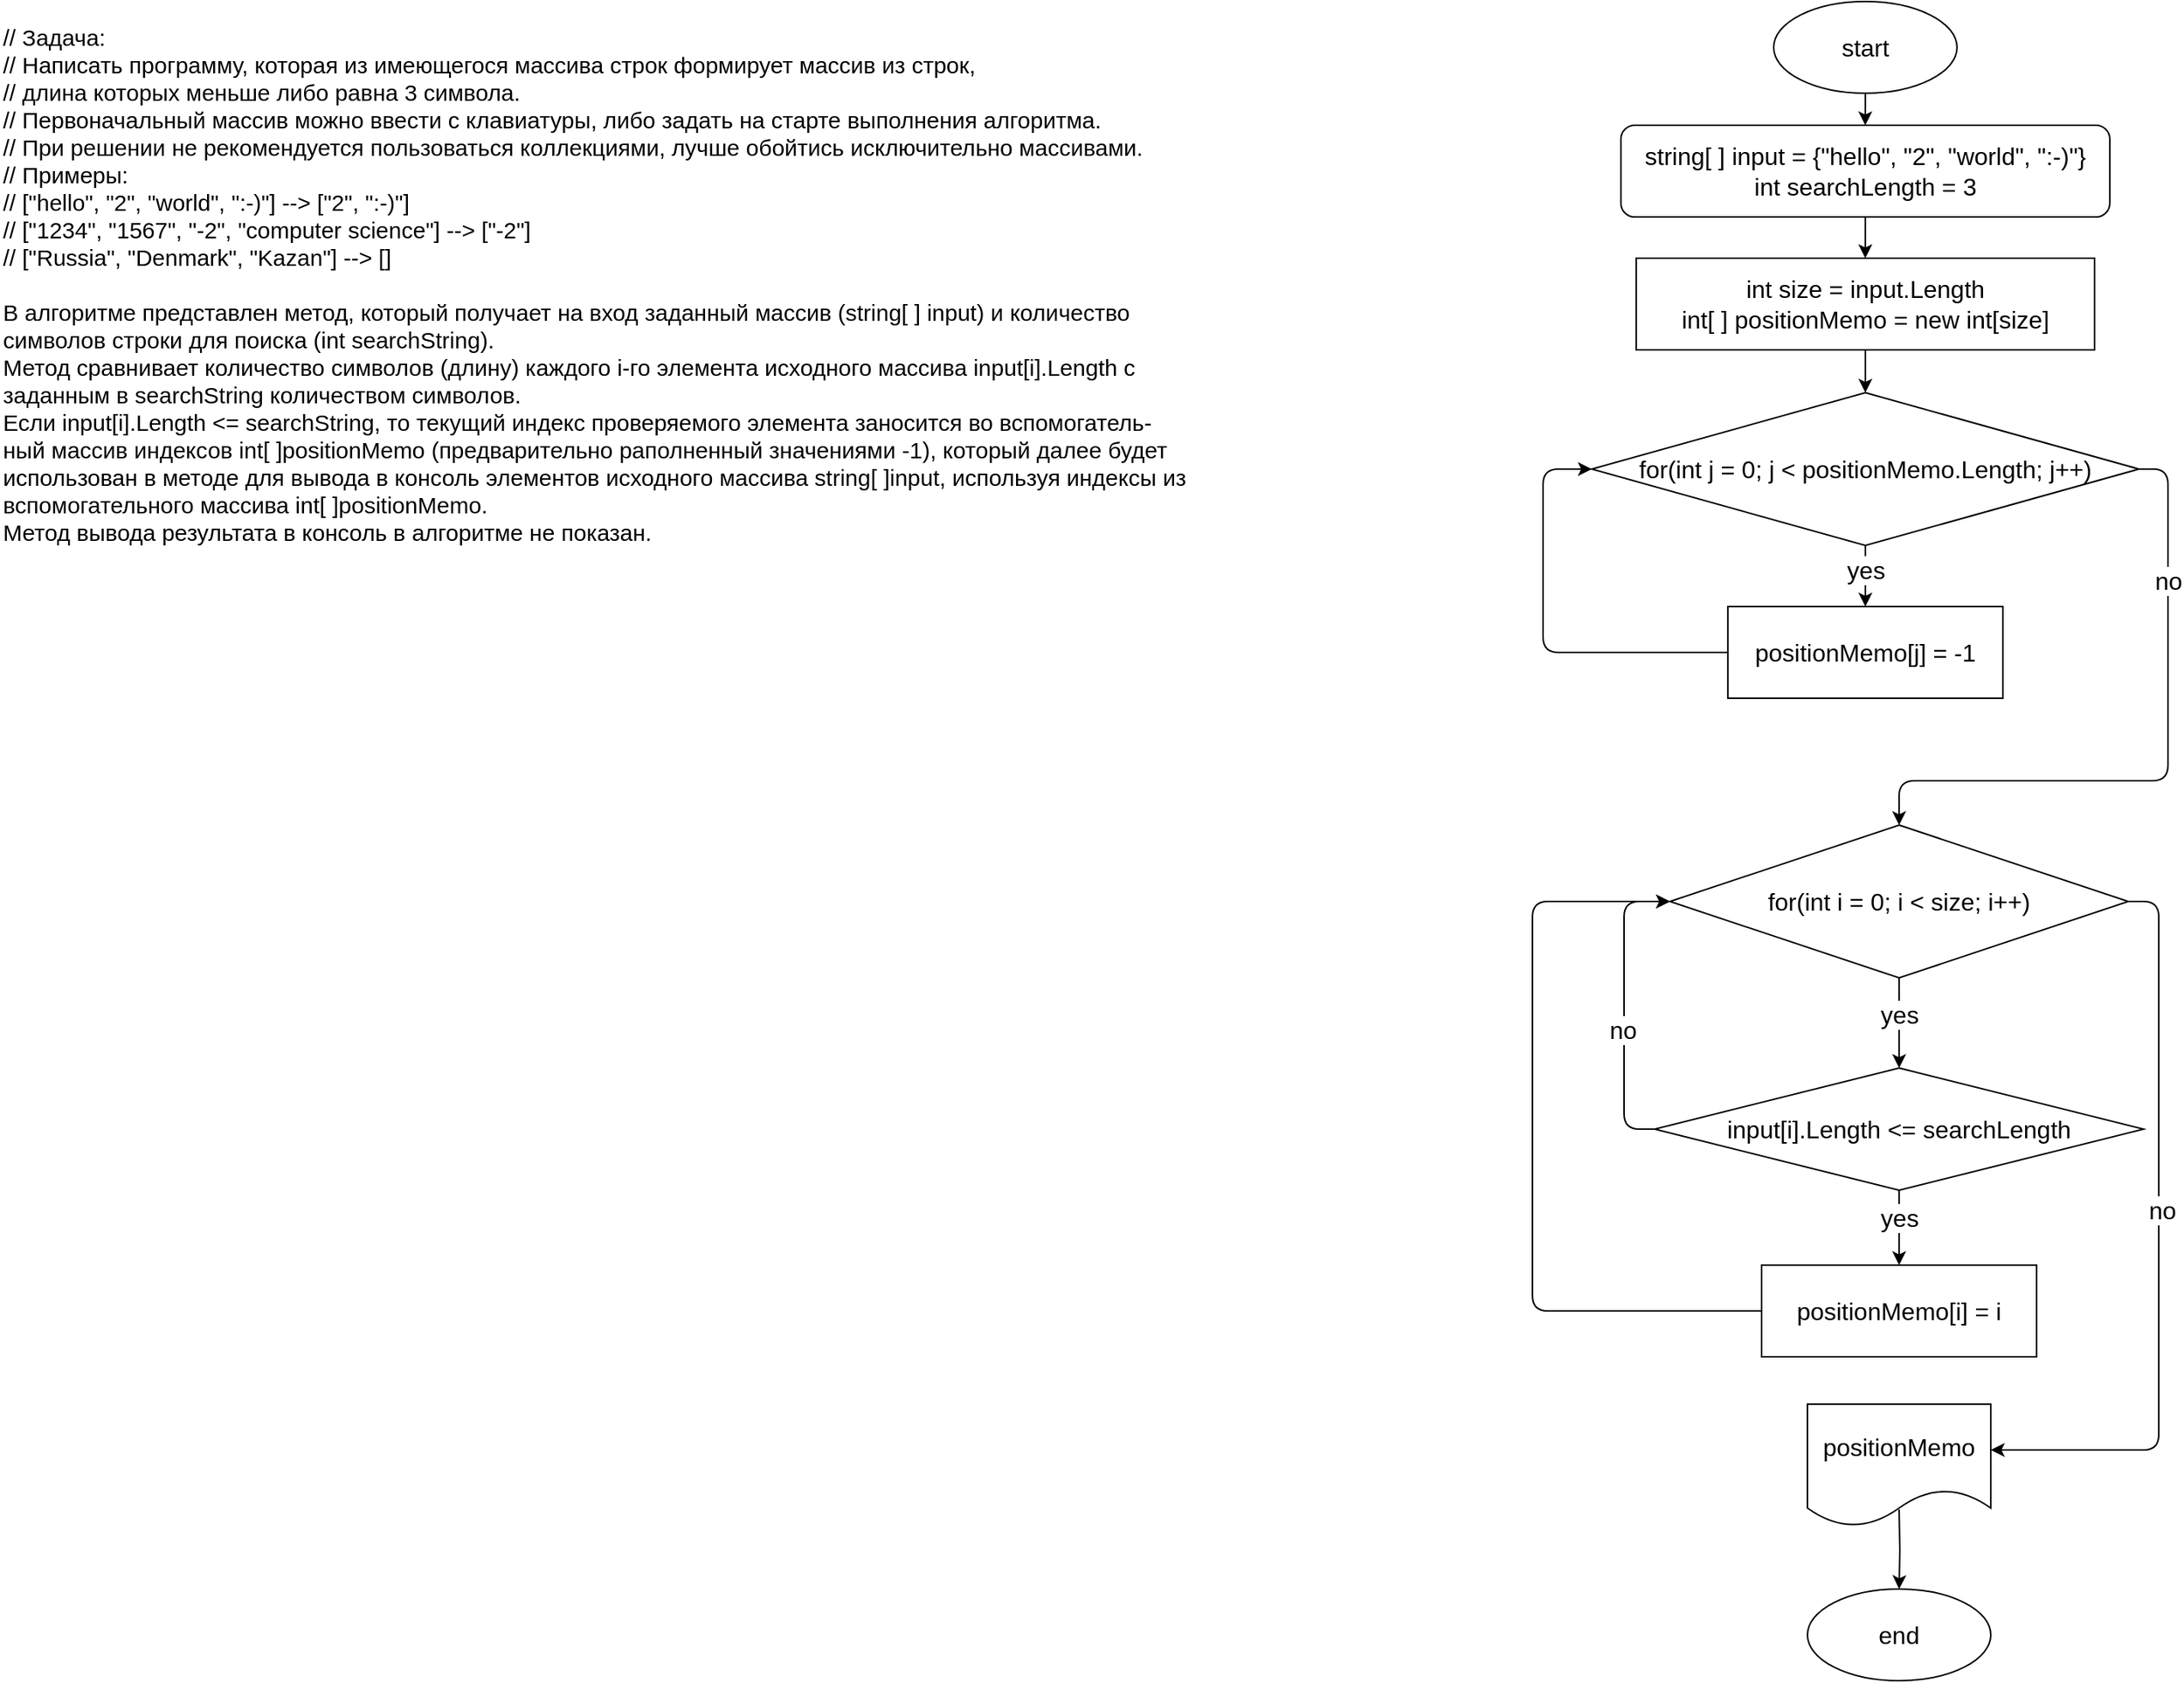 <mxfile version="20.3.0" type="device"><diagram id="myT6Pm3BS7PxykVNXJiu" name="Page-1"><mxGraphModel dx="2031" dy="1236" grid="1" gridSize="10" guides="1" tooltips="1" connect="1" arrows="1" fold="1" page="1" pageScale="1" pageWidth="827" pageHeight="1169" math="0" shadow="0"><root><mxCell id="0"/><mxCell id="1" parent="0"/><mxCell id="rfDrQjG1tzvYhsap0yx2-4" value="" style="edgeStyle=orthogonalEdgeStyle;rounded=0;orthogonalLoop=1;jettySize=auto;html=1;fontSize=16;" parent="1" source="rfDrQjG1tzvYhsap0yx2-1" target="rfDrQjG1tzvYhsap0yx2-3" edge="1"><mxGeometry relative="1" as="geometry"/></mxCell><mxCell id="rfDrQjG1tzvYhsap0yx2-1" value="start" style="ellipse;whiteSpace=wrap;html=1;fontSize=16;" parent="1" vertex="1"><mxGeometry x="1190.94" y="40" width="120" height="60" as="geometry"/></mxCell><mxCell id="rfDrQjG1tzvYhsap0yx2-2" value="&lt;div style=&quot;font-size: 15px&quot;&gt;&lt;font style=&quot;font-size: 15px&quot;&gt;// Задача:&lt;/font&gt;&lt;/div&gt;&lt;div style=&quot;font-size: 15px&quot;&gt;&lt;font style=&quot;font-size: 15px&quot;&gt;// Написать программу, которая из имеющегося массива строк формирует массив из строк,&lt;/font&gt;&lt;/div&gt;&lt;div style=&quot;font-size: 15px&quot;&gt;&lt;font style=&quot;font-size: 15px&quot;&gt;// длина которых меньше либо равна 3 символа.&lt;/font&gt;&lt;/div&gt;&lt;div style=&quot;font-size: 15px&quot;&gt;&lt;font style=&quot;font-size: 15px&quot;&gt;// Первоначальный массив можно ввести с клавиатуры, либо задать на старте выполнения алгоритма.&lt;/font&gt;&lt;/div&gt;&lt;div style=&quot;font-size: 15px&quot;&gt;&lt;font style=&quot;font-size: 15px&quot;&gt;// При решении не рекомендуется пользоваться коллекциями, лучше обойтись исключительно массивами.&lt;/font&gt;&lt;/div&gt;&lt;div style=&quot;font-size: 15px&quot;&gt;&lt;font style=&quot;font-size: 15px&quot;&gt;// Примеры:&lt;/font&gt;&lt;/div&gt;&lt;div style=&quot;font-size: 15px&quot;&gt;&lt;font style=&quot;font-size: 15px&quot;&gt;// [&quot;hello&quot;, &quot;2&quot;, &quot;world&quot;, &quot;:-)&quot;] --&amp;gt; [&quot;2&quot;, &quot;:-)&quot;]&lt;/font&gt;&lt;/div&gt;&lt;div style=&quot;font-size: 15px&quot;&gt;&lt;font style=&quot;font-size: 15px&quot;&gt;// [&quot;1234&quot;, &quot;1567&quot;, &quot;-2&quot;, &quot;computer science&quot;] --&amp;gt; [&quot;-2&quot;]&lt;/font&gt;&lt;/div&gt;&lt;div style=&quot;font-size: 15px&quot;&gt;&lt;font style=&quot;font-size: 15px&quot;&gt;// [&quot;Russia&quot;, &quot;Denmark&quot;, &quot;Kazan&quot;] --&amp;gt; []&lt;/font&gt;&lt;/div&gt;&lt;div style=&quot;font-size: 15px&quot;&gt;&lt;font style=&quot;font-size: 15px&quot;&gt;&lt;br&gt;&lt;/font&gt;&lt;/div&gt;&lt;div style=&quot;font-size: 15px&quot;&gt;&lt;font style=&quot;font-size: 15px&quot;&gt;В алгоритме представлен метод, который получает на вход заданный массив (string[ ] input) и количество&lt;/font&gt;&lt;/div&gt;&lt;div style=&quot;font-size: 15px&quot;&gt;&lt;font style=&quot;font-size: 15px&quot;&gt;символов&amp;nbsp;&lt;span&gt;строки для поиска (int searchString).&lt;/span&gt;&lt;/font&gt;&lt;/div&gt;&lt;div style=&quot;font-size: 15px&quot;&gt;&lt;font style=&quot;font-size: 15px&quot;&gt;Метод сравнивает количество символов (длину) каждого i-го элемента&amp;nbsp;&lt;span&gt;исходного массива input[i].Length с&lt;/span&gt;&lt;/font&gt;&lt;/div&gt;&lt;div style=&quot;font-size: 15px&quot;&gt;&lt;font style=&quot;font-size: 15px&quot;&gt;&lt;span&gt;заданным в&amp;nbsp;&lt;/span&gt;&lt;span&gt;searchString количеством символов.&lt;/span&gt;&lt;/font&gt;&lt;/div&gt;&lt;div style=&quot;font-size: 15px&quot;&gt;&lt;font style=&quot;font-size: 15px&quot;&gt;Если input[i].Length &amp;lt;= searchString, то текущий индекс проверяемого элемента заносится во вспомогатель-&lt;/font&gt;&lt;/div&gt;&lt;div style=&quot;font-size: 15px&quot;&gt;&lt;font style=&quot;font-size: 15px&quot;&gt;ный&amp;nbsp;&lt;span&gt;массив индексов int[ ]positionMemo (предварительно раполненный значениями -1), который далее будет&lt;/span&gt;&lt;/font&gt;&lt;/div&gt;&lt;div style=&quot;font-size: 15px&quot;&gt;&lt;font style=&quot;font-size: 15px&quot;&gt;&lt;span&gt;использован в методе для вывода в консоль&amp;nbsp;&lt;/span&gt;&lt;/font&gt;&lt;span&gt;элементов&amp;nbsp;&lt;/span&gt;&lt;span&gt;исходного массива string[ ]input, используя индексы из&lt;/span&gt;&lt;/div&gt;&lt;div style=&quot;font-size: 15px&quot;&gt;&lt;span&gt;вспомогательного массива int[ ]positionMemo.&lt;/span&gt;&lt;/div&gt;&lt;div style=&quot;font-size: 15px&quot;&gt;&lt;font style=&quot;font-size: 15px&quot;&gt;Метод вывода результата в консоль в алгоритме не показан.&lt;/font&gt;&lt;/div&gt;" style="text;html=1;align=left;verticalAlign=middle;resizable=0;points=[];autosize=1;strokeColor=none;fillColor=none;fontSize=16;" parent="1" vertex="1"><mxGeometry x="30" y="40" width="790" height="370" as="geometry"/></mxCell><mxCell id="rfDrQjG1tzvYhsap0yx2-6" value="" style="edgeStyle=orthogonalEdgeStyle;rounded=0;orthogonalLoop=1;jettySize=auto;html=1;fontSize=16;" parent="1" source="rfDrQjG1tzvYhsap0yx2-3" target="rfDrQjG1tzvYhsap0yx2-5" edge="1"><mxGeometry relative="1" as="geometry"/></mxCell><mxCell id="rfDrQjG1tzvYhsap0yx2-3" value="string[ ] input = {&lt;span style=&quot;text-align: left;&quot;&gt;&quot;hello&quot;, &quot;2&quot;, &quot;world&quot;, &quot;:-)&quot;&lt;/span&gt;}&lt;br&gt;int searchLength = 3" style="rounded=1;whiteSpace=wrap;html=1;fontSize=16;" parent="1" vertex="1"><mxGeometry x="1090.94" y="121" width="320" height="60" as="geometry"/></mxCell><mxCell id="rfDrQjG1tzvYhsap0yx2-8" value="" style="edgeStyle=orthogonalEdgeStyle;rounded=1;orthogonalLoop=1;jettySize=auto;html=1;fontSize=16;exitX=1;exitY=0.5;exitDx=0;exitDy=0;entryX=0.5;entryY=0;entryDx=0;entryDy=0;" parent="1" source="2" target="rfDrQjG1tzvYhsap0yx2-7" edge="1"><mxGeometry relative="1" as="geometry"><mxPoint x="1286" y="590" as="sourcePoint"/><Array as="points"><mxPoint x="1449" y="346"/><mxPoint x="1449" y="550"/><mxPoint x="1273" y="550"/></Array></mxGeometry></mxCell><mxCell id="8" value="&lt;font style=&quot;font-size: 16px&quot;&gt;no&lt;/font&gt;" style="edgeLabel;html=1;align=center;verticalAlign=middle;resizable=0;points=[];" parent="rfDrQjG1tzvYhsap0yx2-8" vertex="1" connectable="0"><mxGeometry x="-0.571" relative="1" as="geometry"><mxPoint as="offset"/></mxGeometry></mxCell><mxCell id="3" value="" style="edgeStyle=none;html=1;" parent="1" source="rfDrQjG1tzvYhsap0yx2-5" target="2" edge="1"><mxGeometry relative="1" as="geometry"/></mxCell><mxCell id="rfDrQjG1tzvYhsap0yx2-5" value="int size = input.Length&lt;br&gt;int[ ] positionMemo = new int[size]" style="rounded=0;whiteSpace=wrap;html=1;fontSize=16;" parent="1" vertex="1"><mxGeometry x="1100.94" y="208" width="300" height="60" as="geometry"/></mxCell><mxCell id="rfDrQjG1tzvYhsap0yx2-10" value="" style="edgeStyle=orthogonalEdgeStyle;rounded=0;orthogonalLoop=1;jettySize=auto;html=1;fontSize=16;" parent="1" source="rfDrQjG1tzvYhsap0yx2-7" target="rfDrQjG1tzvYhsap0yx2-9" edge="1"><mxGeometry relative="1" as="geometry"/></mxCell><mxCell id="rfDrQjG1tzvYhsap0yx2-11" value="yes" style="edgeLabel;html=1;align=center;verticalAlign=middle;resizable=0;points=[];fontSize=16;" parent="rfDrQjG1tzvYhsap0yx2-10" vertex="1" connectable="0"><mxGeometry x="0.244" relative="1" as="geometry"><mxPoint y="-13" as="offset"/></mxGeometry></mxCell><mxCell id="rfDrQjG1tzvYhsap0yx2-17" style="edgeStyle=orthogonalEdgeStyle;rounded=1;orthogonalLoop=1;jettySize=auto;html=1;fontSize=16;exitX=1;exitY=0.5;exitDx=0;exitDy=0;entryX=1;entryY=0.375;entryDx=0;entryDy=0;entryPerimeter=0;" parent="1" source="rfDrQjG1tzvYhsap0yx2-7" target="rfDrQjG1tzvYhsap0yx2-28" edge="1"><mxGeometry relative="1" as="geometry"><mxPoint x="1473.04" y="1028" as="targetPoint"/></mxGeometry></mxCell><mxCell id="rfDrQjG1tzvYhsap0yx2-23" value="no" style="edgeLabel;html=1;align=center;verticalAlign=middle;resizable=0;points=[];fontSize=16;" parent="rfDrQjG1tzvYhsap0yx2-17" vertex="1" connectable="0"><mxGeometry x="-0.093" y="2" relative="1" as="geometry"><mxPoint as="offset"/></mxGeometry></mxCell><mxCell id="rfDrQjG1tzvYhsap0yx2-7" value="for(int i = 0; i &amp;lt; size; i++)" style="rhombus;whiteSpace=wrap;html=1;fontSize=16;rounded=0;" parent="1" vertex="1"><mxGeometry x="1123.04" y="579" width="300" height="100" as="geometry"/></mxCell><mxCell id="rfDrQjG1tzvYhsap0yx2-13" value="" style="edgeStyle=orthogonalEdgeStyle;rounded=0;orthogonalLoop=1;jettySize=auto;html=1;fontSize=16;" parent="1" source="rfDrQjG1tzvYhsap0yx2-9" target="rfDrQjG1tzvYhsap0yx2-12" edge="1"><mxGeometry relative="1" as="geometry"/></mxCell><mxCell id="rfDrQjG1tzvYhsap0yx2-14" value="yes" style="edgeLabel;html=1;align=center;verticalAlign=middle;resizable=0;points=[];fontSize=16;" parent="rfDrQjG1tzvYhsap0yx2-13" vertex="1" connectable="0"><mxGeometry x="-0.289" relative="1" as="geometry"><mxPoint as="offset"/></mxGeometry></mxCell><mxCell id="rfDrQjG1tzvYhsap0yx2-15" style="edgeStyle=orthogonalEdgeStyle;rounded=1;orthogonalLoop=1;jettySize=auto;html=1;entryX=0;entryY=0.5;entryDx=0;entryDy=0;fontSize=16;exitX=0;exitY=0.5;exitDx=0;exitDy=0;" parent="1" source="rfDrQjG1tzvYhsap0yx2-9" target="rfDrQjG1tzvYhsap0yx2-7" edge="1"><mxGeometry relative="1" as="geometry"/></mxCell><mxCell id="rfDrQjG1tzvYhsap0yx2-16" value="no" style="edgeLabel;html=1;align=center;verticalAlign=middle;resizable=0;points=[];fontSize=16;" parent="rfDrQjG1tzvYhsap0yx2-15" vertex="1" connectable="0"><mxGeometry x="0.217" y="1" relative="1" as="geometry"><mxPoint y="36" as="offset"/></mxGeometry></mxCell><mxCell id="rfDrQjG1tzvYhsap0yx2-9" value="input[i].Length &amp;lt;= searchLength" style="rhombus;whiteSpace=wrap;html=1;fontSize=16;rounded=0;" parent="1" vertex="1"><mxGeometry x="1113.04" y="738" width="320" height="80" as="geometry"/></mxCell><mxCell id="rfDrQjG1tzvYhsap0yx2-26" style="edgeStyle=orthogonalEdgeStyle;rounded=1;orthogonalLoop=1;jettySize=auto;html=1;entryX=0;entryY=0.5;entryDx=0;entryDy=0;fontSize=16;exitX=0;exitY=0.5;exitDx=0;exitDy=0;" parent="1" source="rfDrQjG1tzvYhsap0yx2-12" target="rfDrQjG1tzvYhsap0yx2-7" edge="1"><mxGeometry relative="1" as="geometry"><Array as="points"><mxPoint x="1033.04" y="897"/><mxPoint x="1033.04" y="629"/></Array></mxGeometry></mxCell><mxCell id="rfDrQjG1tzvYhsap0yx2-12" value="positionMemo[i] = i" style="whiteSpace=wrap;html=1;fontSize=16;rounded=0;" parent="1" vertex="1"><mxGeometry x="1183.04" y="867" width="180" height="60" as="geometry"/></mxCell><mxCell id="rfDrQjG1tzvYhsap0yx2-25" value="" style="edgeStyle=orthogonalEdgeStyle;rounded=0;orthogonalLoop=1;jettySize=auto;html=1;fontSize=16;" parent="1" target="rfDrQjG1tzvYhsap0yx2-24" edge="1"><mxGeometry relative="1" as="geometry"><mxPoint x="1273.04" y="1027" as="sourcePoint"/></mxGeometry></mxCell><mxCell id="rfDrQjG1tzvYhsap0yx2-24" value="end" style="ellipse;whiteSpace=wrap;html=1;fontSize=16;rounded=0;" parent="1" vertex="1"><mxGeometry x="1213.04" y="1079" width="120" height="60" as="geometry"/></mxCell><mxCell id="rfDrQjG1tzvYhsap0yx2-28" value="positionMemo" style="shape=document;whiteSpace=wrap;html=1;boundedLbl=1;fontSize=16;" parent="1" vertex="1"><mxGeometry x="1213.04" y="958" width="120" height="80" as="geometry"/></mxCell><mxCell id="5" value="" style="edgeStyle=none;html=1;" parent="1" source="2" target="4" edge="1"><mxGeometry relative="1" as="geometry"/></mxCell><mxCell id="6" value="&lt;font style=&quot;font-size: 16px&quot;&gt;yes&lt;/font&gt;" style="edgeLabel;html=1;align=center;verticalAlign=middle;resizable=0;points=[];" parent="5" vertex="1" connectable="0"><mxGeometry x="0.225" relative="1" as="geometry"><mxPoint y="-9" as="offset"/></mxGeometry></mxCell><mxCell id="2" value="for(int j = 0; j &amp;lt; positionMemo.Length; j++)" style="rhombus;whiteSpace=wrap;html=1;fontSize=16;rounded=0;" parent="1" vertex="1"><mxGeometry x="1071.88" y="296" width="358.12" height="100" as="geometry"/></mxCell><mxCell id="Lbra8ADx75PQBYCIt2tW-8" style="edgeStyle=orthogonalEdgeStyle;rounded=1;orthogonalLoop=1;jettySize=auto;html=1;entryX=0;entryY=0.5;entryDx=0;entryDy=0;exitX=0;exitY=0.5;exitDx=0;exitDy=0;" edge="1" parent="1" source="4" target="2"><mxGeometry relative="1" as="geometry"><Array as="points"><mxPoint x="1040" y="466"/><mxPoint x="1040" y="346"/></Array></mxGeometry></mxCell><mxCell id="4" value="positionMemo[j] = -1" style="whiteSpace=wrap;html=1;fontSize=16;rounded=0;" parent="1" vertex="1"><mxGeometry x="1160.94" y="436" width="180" height="60" as="geometry"/></mxCell></root></mxGraphModel></diagram></mxfile>
